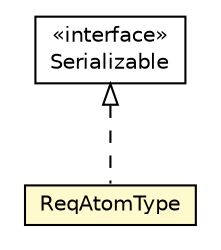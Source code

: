 #!/usr/local/bin/dot
#
# Class diagram 
# Generated by UMLGraph version R5_6-24-gf6e263 (http://www.umlgraph.org/)
#

digraph G {
	edge [fontname="Helvetica",fontsize=10,labelfontname="Helvetica",labelfontsize=10];
	node [fontname="Helvetica",fontsize=10,shape=plaintext];
	nodesep=0.25;
	ranksep=0.5;
	// org.universAAL.middleware.managers.deploy.uapp.model.ReqAtomType
	c6895501 [label=<<table title="org.universAAL.middleware.managers.deploy.uapp.model.ReqAtomType" border="0" cellborder="1" cellspacing="0" cellpadding="2" port="p" bgcolor="lemonChiffon" href="./ReqAtomType.html">
		<tr><td><table border="0" cellspacing="0" cellpadding="1">
<tr><td align="center" balign="center"> ReqAtomType </td></tr>
		</table></td></tr>
		</table>>, URL="./ReqAtomType.html", fontname="Helvetica", fontcolor="black", fontsize=10.0];
	//org.universAAL.middleware.managers.deploy.uapp.model.ReqAtomType implements java.io.Serializable
	c6898167:p -> c6895501:p [dir=back,arrowtail=empty,style=dashed];
	// java.io.Serializable
	c6898167 [label=<<table title="java.io.Serializable" border="0" cellborder="1" cellspacing="0" cellpadding="2" port="p" href="http://java.sun.com/j2se/1.4.2/docs/api/java/io/Serializable.html">
		<tr><td><table border="0" cellspacing="0" cellpadding="1">
<tr><td align="center" balign="center"> &#171;interface&#187; </td></tr>
<tr><td align="center" balign="center"> Serializable </td></tr>
		</table></td></tr>
		</table>>, URL="http://java.sun.com/j2se/1.4.2/docs/api/java/io/Serializable.html", fontname="Helvetica", fontcolor="black", fontsize=10.0];
}

